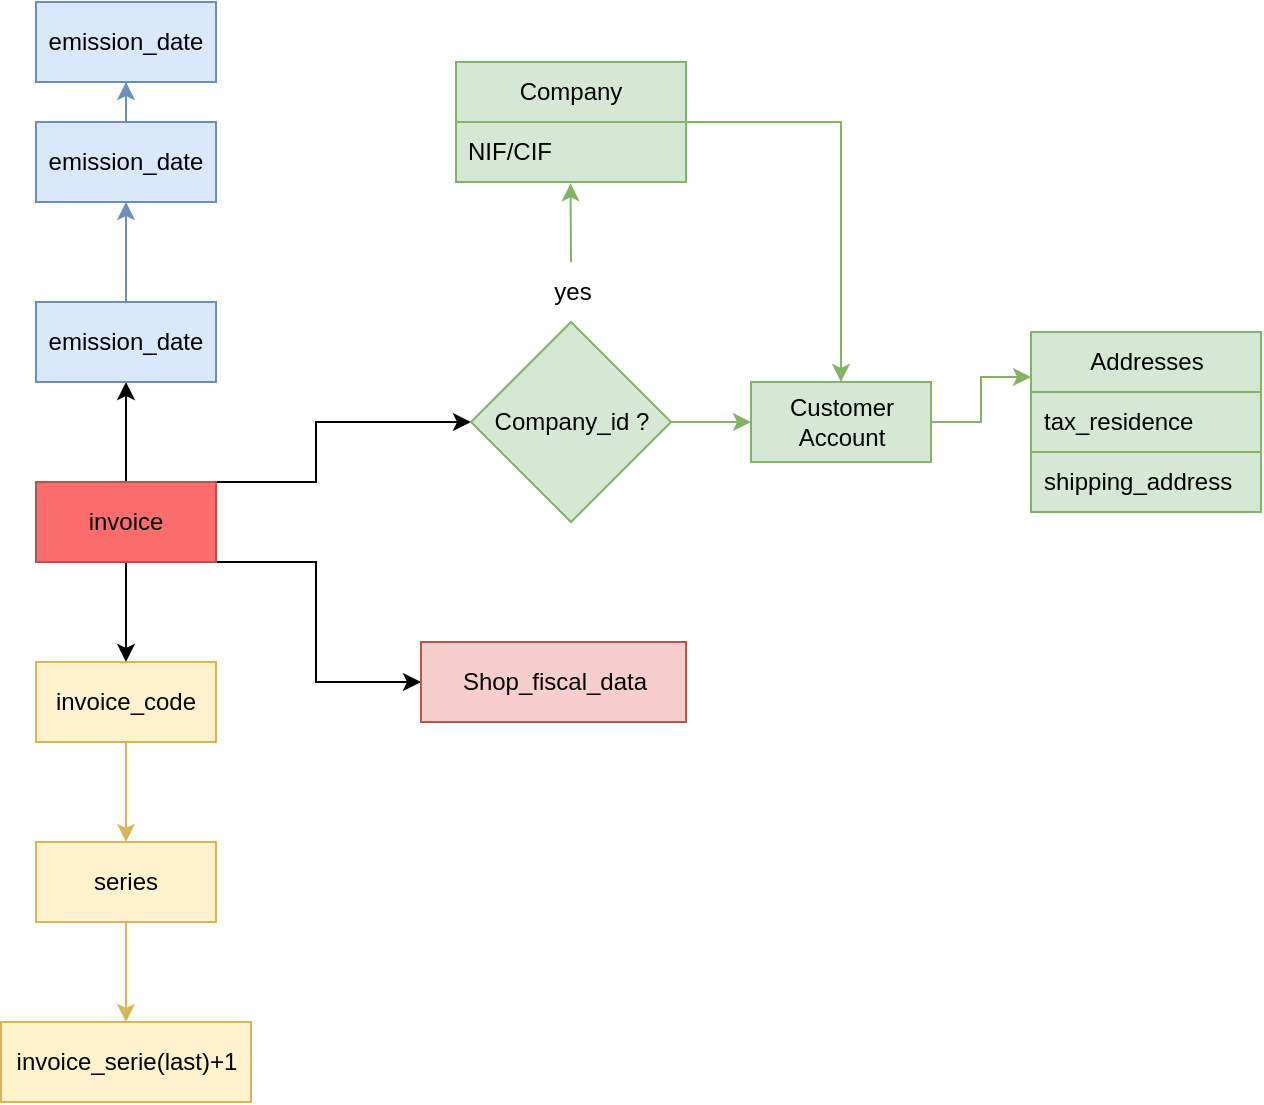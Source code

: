 <mxfile version="20.6.0" type="device"><diagram id="cdCTITP5CdQpdFoHKUJa" name="Página-1"><mxGraphModel dx="1749" dy="821" grid="1" gridSize="10" guides="1" tooltips="1" connect="1" arrows="1" fold="1" page="1" pageScale="1" pageWidth="1200" pageHeight="1920" math="0" shadow="0"><root><mxCell id="0"/><mxCell id="1" parent="0"/><mxCell id="N14Uofo8YwiH1Fd8wAve-16" style="edgeStyle=orthogonalEdgeStyle;rounded=0;orthogonalLoop=1;jettySize=auto;html=1;exitX=1;exitY=0;exitDx=0;exitDy=0;entryX=0;entryY=0.5;entryDx=0;entryDy=0;" edge="1" parent="1" source="N14Uofo8YwiH1Fd8wAve-2" target="N14Uofo8YwiH1Fd8wAve-31"><mxGeometry relative="1" as="geometry"><mxPoint x="400" y="580" as="targetPoint"/><Array as="points"><mxPoint x="630" y="570"/><mxPoint x="630" y="540"/></Array></mxGeometry></mxCell><mxCell id="N14Uofo8YwiH1Fd8wAve-79" style="edgeStyle=orthogonalEdgeStyle;rounded=0;orthogonalLoop=1;jettySize=auto;html=1;exitX=0.5;exitY=1;exitDx=0;exitDy=0;" edge="1" parent="1" source="N14Uofo8YwiH1Fd8wAve-2" target="N14Uofo8YwiH1Fd8wAve-78"><mxGeometry relative="1" as="geometry"/></mxCell><mxCell id="N14Uofo8YwiH1Fd8wAve-85" style="edgeStyle=orthogonalEdgeStyle;rounded=0;orthogonalLoop=1;jettySize=auto;html=1;exitX=0.5;exitY=0;exitDx=0;exitDy=0;" edge="1" parent="1" source="N14Uofo8YwiH1Fd8wAve-2" target="N14Uofo8YwiH1Fd8wAve-84"><mxGeometry relative="1" as="geometry"/></mxCell><mxCell id="N14Uofo8YwiH1Fd8wAve-95" style="edgeStyle=orthogonalEdgeStyle;rounded=0;orthogonalLoop=1;jettySize=auto;html=1;exitX=1;exitY=1;exitDx=0;exitDy=0;entryX=0;entryY=0.5;entryDx=0;entryDy=0;" edge="1" parent="1" source="N14Uofo8YwiH1Fd8wAve-2" target="N14Uofo8YwiH1Fd8wAve-94"><mxGeometry relative="1" as="geometry"><mxPoint x="750" y="670" as="targetPoint"/><Array as="points"><mxPoint x="630" y="610"/><mxPoint x="630" y="670"/></Array></mxGeometry></mxCell><mxCell id="N14Uofo8YwiH1Fd8wAve-2" value="&lt;div&gt;invoice&lt;/div&gt;" style="rounded=0;whiteSpace=wrap;html=1;fillColor=#FC6D6D;strokeColor=#b85450;" vertex="1" parent="1"><mxGeometry x="490" y="570" width="90" height="40" as="geometry"/></mxCell><mxCell id="N14Uofo8YwiH1Fd8wAve-60" style="edgeStyle=orthogonalEdgeStyle;rounded=0;orthogonalLoop=1;jettySize=auto;html=1;exitX=1;exitY=0.5;exitDx=0;exitDy=0;entryX=0;entryY=0.25;entryDx=0;entryDy=0;fillColor=#d5e8d4;strokeColor=#82b366;" edge="1" parent="1" source="N14Uofo8YwiH1Fd8wAve-73" target="N14Uofo8YwiH1Fd8wAve-54"><mxGeometry relative="1" as="geometry"/></mxCell><mxCell id="N14Uofo8YwiH1Fd8wAve-75" style="edgeStyle=orthogonalEdgeStyle;rounded=0;orthogonalLoop=1;jettySize=auto;html=1;exitX=1;exitY=0.5;exitDx=0;exitDy=0;entryX=0.5;entryY=0;entryDx=0;entryDy=0;fillColor=#d5e8d4;strokeColor=#82b366;" edge="1" parent="1" source="N14Uofo8YwiH1Fd8wAve-27" target="N14Uofo8YwiH1Fd8wAve-73"><mxGeometry relative="1" as="geometry"/></mxCell><mxCell id="N14Uofo8YwiH1Fd8wAve-27" value="&lt;div&gt;Company&lt;/div&gt;" style="swimlane;fontStyle=0;childLayout=stackLayout;horizontal=1;startSize=30;horizontalStack=0;resizeParent=1;resizeParentMax=0;resizeLast=0;collapsible=1;marginBottom=0;whiteSpace=wrap;html=1;fillColor=#d5e8d4;strokeColor=#82b366;" vertex="1" parent="1"><mxGeometry x="700" y="360" width="115" height="60" as="geometry"/></mxCell><mxCell id="N14Uofo8YwiH1Fd8wAve-28" value="NIF/CIF" style="text;strokeColor=#82b366;fillColor=#d5e8d4;align=left;verticalAlign=middle;spacingLeft=4;spacingRight=4;overflow=hidden;points=[[0,0.5],[1,0.5]];portConstraint=eastwest;rotatable=0;whiteSpace=wrap;html=1;" vertex="1" parent="N14Uofo8YwiH1Fd8wAve-27"><mxGeometry y="30" width="115" height="30" as="geometry"/></mxCell><mxCell id="N14Uofo8YwiH1Fd8wAve-50" style="edgeStyle=orthogonalEdgeStyle;rounded=0;orthogonalLoop=1;jettySize=auto;html=1;exitX=0.5;exitY=0;exitDx=0;exitDy=0;startArrow=none;entryX=0.498;entryY=1.021;entryDx=0;entryDy=0;entryPerimeter=0;fillColor=#d5e8d4;strokeColor=#82b366;" edge="1" parent="1" source="N14Uofo8YwiH1Fd8wAve-48" target="N14Uofo8YwiH1Fd8wAve-28"><mxGeometry relative="1" as="geometry"><mxPoint x="746.5" y="430" as="targetPoint"/></mxGeometry></mxCell><mxCell id="N14Uofo8YwiH1Fd8wAve-74" style="edgeStyle=orthogonalEdgeStyle;rounded=0;orthogonalLoop=1;jettySize=auto;html=1;exitX=1;exitY=0.5;exitDx=0;exitDy=0;entryX=0;entryY=0.5;entryDx=0;entryDy=0;fillColor=#d5e8d4;strokeColor=#82b366;" edge="1" parent="1" source="N14Uofo8YwiH1Fd8wAve-31" target="N14Uofo8YwiH1Fd8wAve-73"><mxGeometry relative="1" as="geometry"/></mxCell><mxCell id="N14Uofo8YwiH1Fd8wAve-31" value="Company_id ?" style="rhombus;whiteSpace=wrap;html=1;fillColor=#d5e8d4;strokeColor=#82b366;" vertex="1" parent="1"><mxGeometry x="707.5" y="490" width="100" height="100" as="geometry"/></mxCell><mxCell id="N14Uofo8YwiH1Fd8wAve-48" value="yes" style="text;html=1;align=center;verticalAlign=middle;resizable=0;points=[];autosize=1;" vertex="1" parent="1"><mxGeometry x="737.5" y="460" width="40" height="30" as="geometry"/></mxCell><mxCell id="N14Uofo8YwiH1Fd8wAve-53" value="" style="edgeStyle=orthogonalEdgeStyle;rounded=0;orthogonalLoop=1;jettySize=auto;html=1;exitX=0.5;exitY=0;exitDx=0;exitDy=0;entryX=0.501;entryY=1.01;entryDx=0;entryDy=0;entryPerimeter=0;endArrow=none;fillColor=#d5e8d4;strokeColor=#82b366;" edge="1" parent="1" source="N14Uofo8YwiH1Fd8wAve-31" target="N14Uofo8YwiH1Fd8wAve-48"><mxGeometry relative="1" as="geometry"><mxPoint x="747.5" y="490" as="sourcePoint"/><mxPoint x="747.615" y="410.3" as="targetPoint"/></mxGeometry></mxCell><mxCell id="N14Uofo8YwiH1Fd8wAve-54" value="Addresses" style="swimlane;fontStyle=0;childLayout=stackLayout;horizontal=1;startSize=30;horizontalStack=0;resizeParent=1;resizeParentMax=0;resizeLast=0;collapsible=1;marginBottom=0;whiteSpace=wrap;html=1;fillColor=#d5e8d4;strokeColor=#82b366;" vertex="1" parent="1"><mxGeometry x="987.5" y="495" width="115" height="90" as="geometry"/></mxCell><mxCell id="N14Uofo8YwiH1Fd8wAve-55" value="tax_residence" style="text;strokeColor=#82b366;fillColor=#d5e8d4;align=left;verticalAlign=middle;spacingLeft=4;spacingRight=4;overflow=hidden;points=[[0,0.5],[1,0.5]];portConstraint=eastwest;rotatable=0;whiteSpace=wrap;html=1;" vertex="1" parent="N14Uofo8YwiH1Fd8wAve-54"><mxGeometry y="30" width="115" height="30" as="geometry"/></mxCell><mxCell id="N14Uofo8YwiH1Fd8wAve-56" value="shipping_address" style="text;strokeColor=#82b366;fillColor=#d5e8d4;align=left;verticalAlign=middle;spacingLeft=4;spacingRight=4;overflow=hidden;points=[[0,0.5],[1,0.5]];portConstraint=eastwest;rotatable=0;whiteSpace=wrap;html=1;" vertex="1" parent="N14Uofo8YwiH1Fd8wAve-54"><mxGeometry y="60" width="115" height="30" as="geometry"/></mxCell><mxCell id="N14Uofo8YwiH1Fd8wAve-73" value="&lt;div&gt;Customer Account&lt;br&gt;&lt;/div&gt;" style="rounded=0;whiteSpace=wrap;html=1;fillColor=#d5e8d4;strokeColor=#82b366;" vertex="1" parent="1"><mxGeometry x="847.5" y="520" width="90" height="40" as="geometry"/></mxCell><mxCell id="N14Uofo8YwiH1Fd8wAve-81" style="edgeStyle=orthogonalEdgeStyle;rounded=0;orthogonalLoop=1;jettySize=auto;html=1;exitX=0.5;exitY=1;exitDx=0;exitDy=0;fillColor=#fff2cc;strokeColor=#d6b656;" edge="1" parent="1" source="N14Uofo8YwiH1Fd8wAve-78" target="N14Uofo8YwiH1Fd8wAve-80"><mxGeometry relative="1" as="geometry"/></mxCell><mxCell id="N14Uofo8YwiH1Fd8wAve-78" value="invoice_code" style="rounded=0;whiteSpace=wrap;html=1;fillColor=#fff2cc;strokeColor=#d6b656;" vertex="1" parent="1"><mxGeometry x="490" y="660" width="90" height="40" as="geometry"/></mxCell><mxCell id="N14Uofo8YwiH1Fd8wAve-83" style="edgeStyle=orthogonalEdgeStyle;rounded=0;orthogonalLoop=1;jettySize=auto;html=1;exitX=0.5;exitY=1;exitDx=0;exitDy=0;fillColor=#fff2cc;strokeColor=#d6b656;" edge="1" parent="1" source="N14Uofo8YwiH1Fd8wAve-80" target="N14Uofo8YwiH1Fd8wAve-82"><mxGeometry relative="1" as="geometry"/></mxCell><mxCell id="N14Uofo8YwiH1Fd8wAve-80" value="series" style="rounded=0;whiteSpace=wrap;html=1;fillColor=#fff2cc;strokeColor=#d6b656;" vertex="1" parent="1"><mxGeometry x="490" y="750" width="90" height="40" as="geometry"/></mxCell><mxCell id="N14Uofo8YwiH1Fd8wAve-82" value="invoice_serie(last)+1" style="rounded=0;whiteSpace=wrap;html=1;fillColor=#fff2cc;strokeColor=#d6b656;" vertex="1" parent="1"><mxGeometry x="472.5" y="840" width="125" height="40" as="geometry"/></mxCell><mxCell id="N14Uofo8YwiH1Fd8wAve-87" style="edgeStyle=orthogonalEdgeStyle;rounded=0;orthogonalLoop=1;jettySize=auto;html=1;exitX=0.5;exitY=0;exitDx=0;exitDy=0;fillColor=#dae8fc;strokeColor=#6c8ebf;" edge="1" parent="1" source="N14Uofo8YwiH1Fd8wAve-84" target="N14Uofo8YwiH1Fd8wAve-86"><mxGeometry relative="1" as="geometry"/></mxCell><mxCell id="N14Uofo8YwiH1Fd8wAve-84" value="&lt;div&gt;emission_date&lt;/div&gt;" style="rounded=0;whiteSpace=wrap;html=1;fillColor=#dae8fc;strokeColor=#6c8ebf;" vertex="1" parent="1"><mxGeometry x="490" y="480" width="90" height="40" as="geometry"/></mxCell><mxCell id="N14Uofo8YwiH1Fd8wAve-89" style="edgeStyle=orthogonalEdgeStyle;rounded=0;orthogonalLoop=1;jettySize=auto;html=1;exitX=0.5;exitY=0;exitDx=0;exitDy=0;fillColor=#dae8fc;strokeColor=#6c8ebf;" edge="1" parent="1" source="N14Uofo8YwiH1Fd8wAve-86" target="N14Uofo8YwiH1Fd8wAve-88"><mxGeometry relative="1" as="geometry"/></mxCell><mxCell id="N14Uofo8YwiH1Fd8wAve-86" value="&lt;div&gt;emission_date&lt;/div&gt;" style="rounded=0;whiteSpace=wrap;html=1;fillColor=#dae8fc;strokeColor=#6c8ebf;" vertex="1" parent="1"><mxGeometry x="490" y="390" width="90" height="40" as="geometry"/></mxCell><mxCell id="N14Uofo8YwiH1Fd8wAve-88" value="&lt;div&gt;emission_date&lt;/div&gt;" style="rounded=0;whiteSpace=wrap;html=1;fillColor=#dae8fc;strokeColor=#6c8ebf;" vertex="1" parent="1"><mxGeometry x="490" y="330" width="90" height="40" as="geometry"/></mxCell><mxCell id="N14Uofo8YwiH1Fd8wAve-94" value="Shop_fiscal_data" style="rounded=0;whiteSpace=wrap;html=1;fillColor=#f8cecc;strokeColor=#b85450;" vertex="1" parent="1"><mxGeometry x="682.5" y="650" width="132.5" height="40" as="geometry"/></mxCell></root></mxGraphModel></diagram></mxfile>